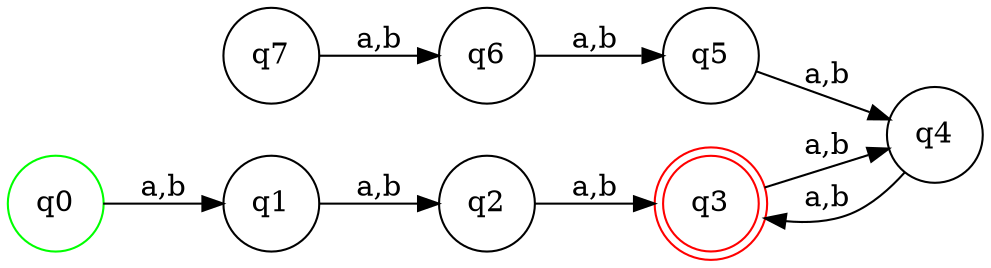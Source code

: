 digraph G2{
  rankdir=LR;
  node [shape = doublecircle] q3;
  node [shape = circle];
  q0 [color = green];
  q3 [color = red];
  
  q0 -> q1 [label = "a,b"];
  q1 -> q2 [label = "a,b"];
  q2 -> q3 [label = "a,b"];
  q3 -> q4 [label = "a,b"];
  q4 -> q3 [label = "a,b"];
  q5 -> q4 [label = "a,b"];
  q6 -> q5 [label = "a,b"];
  q7 -> q6 [label = "a,b"];
}